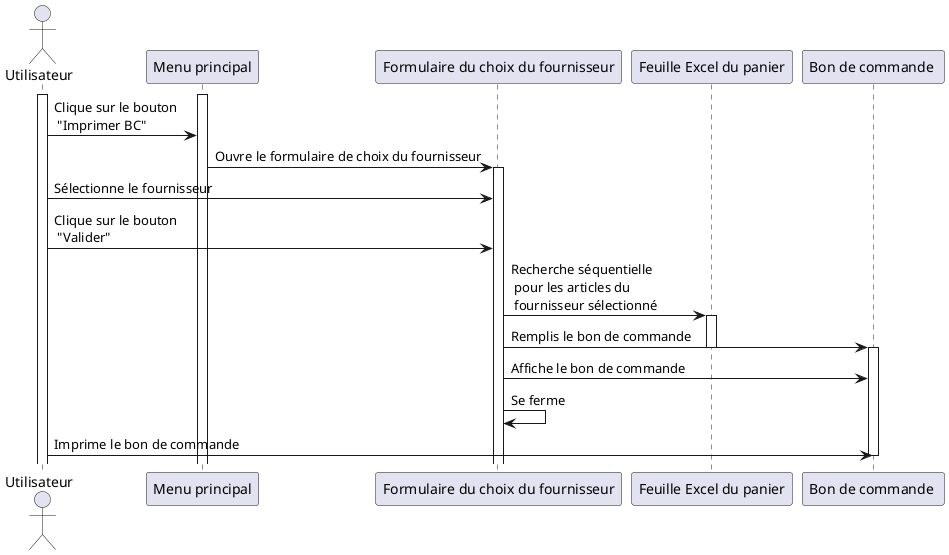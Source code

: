 @startuml global gestionnaire de stocks sequence

    
    'Create an actor "user"
    actor Utilisateur as usr
    participant "Menu principal" as mmenu
    participant "Formulaire du choix du fournisseur" as frmCommand
    participant "Feuille Excel du panier" as feuilExcelBasket
    participant "Bon de commande " as bc

    activate usr
    activate mmenu
    usr -> mmenu : Clique sur le bouton \n "Imprimer BC"
    mmenu -> frmCommand : Ouvre le formulaire de choix du fournisseur
    activate frmCommand
    usr -> frmCommand: Sélectionne le fournisseur
    usr -> frmCommand: Clique sur le bouton \n "Valider"
    frmCommand -> feuilExcelBasket : Recherche séquentielle \n pour les articles du \n fournisseur sélectionné
    activate feuilExcelBasket
    frmCommand -> bc : Remplis le bon de commande
    deactivate feuilExcelBasket
    activate bc
    frmCommand -> bc: Affiche le bon de commande
    frmCommand -> frmCommand: Se ferme
    

    usr -> bc: Imprime le bon de commande
    deactivate bc

@enduml